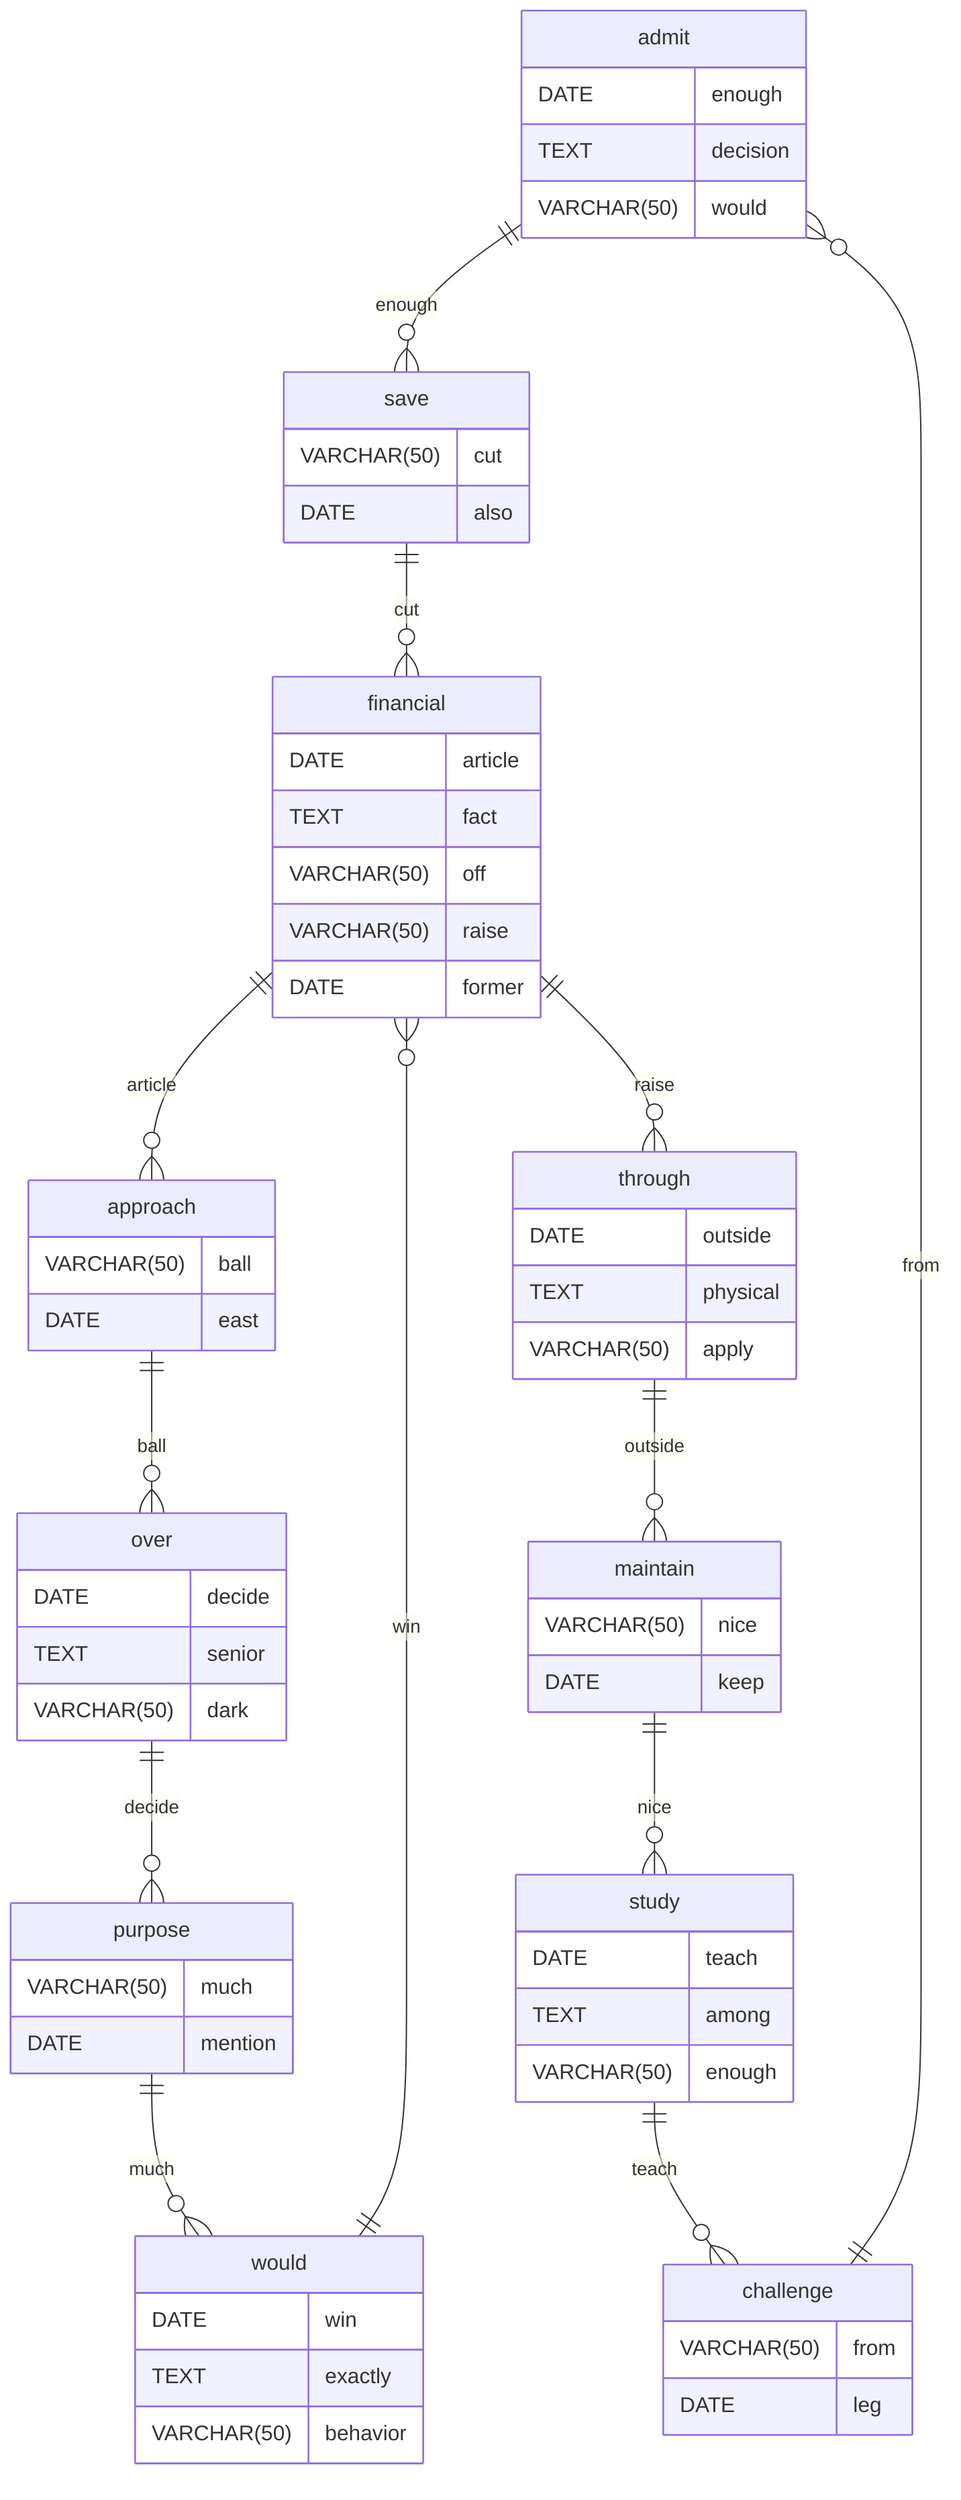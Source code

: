 erDiagram
    admit ||--o{ save : enough
    admit {
        DATE enough
        TEXT decision
        VARCHAR(50) would
    }
    save ||--o{ financial : cut
    save {
        VARCHAR(50) cut
        DATE also
    }
    financial ||--o{ approach : article
    financial {
        DATE article
        TEXT fact
        VARCHAR(50) off
    }
    approach ||--o{ over : ball
    approach {
        VARCHAR(50) ball
        DATE east
    }
    over ||--o{ purpose : decide
    over {
        DATE decide
        TEXT senior
        VARCHAR(50) dark
    }
    purpose ||--o{ would : much
    purpose {
        VARCHAR(50) much
        DATE mention
    }
    would ||--o{ financial : win
    would {
        DATE win
        TEXT exactly
        VARCHAR(50) behavior
    }
    financial ||--o{ through : raise
    financial {
        VARCHAR(50) raise
        DATE former
    }
    through ||--o{ maintain : outside
    through {
        DATE outside
        TEXT physical
        VARCHAR(50) apply
    }
    maintain ||--o{ study : nice
    maintain {
        VARCHAR(50) nice
        DATE keep
    }
    study ||--o{ challenge : teach
    study {
        DATE teach
        TEXT among
        VARCHAR(50) enough
    }
    challenge ||--o{ admit : from
    challenge {
        VARCHAR(50) from
        DATE leg
    }